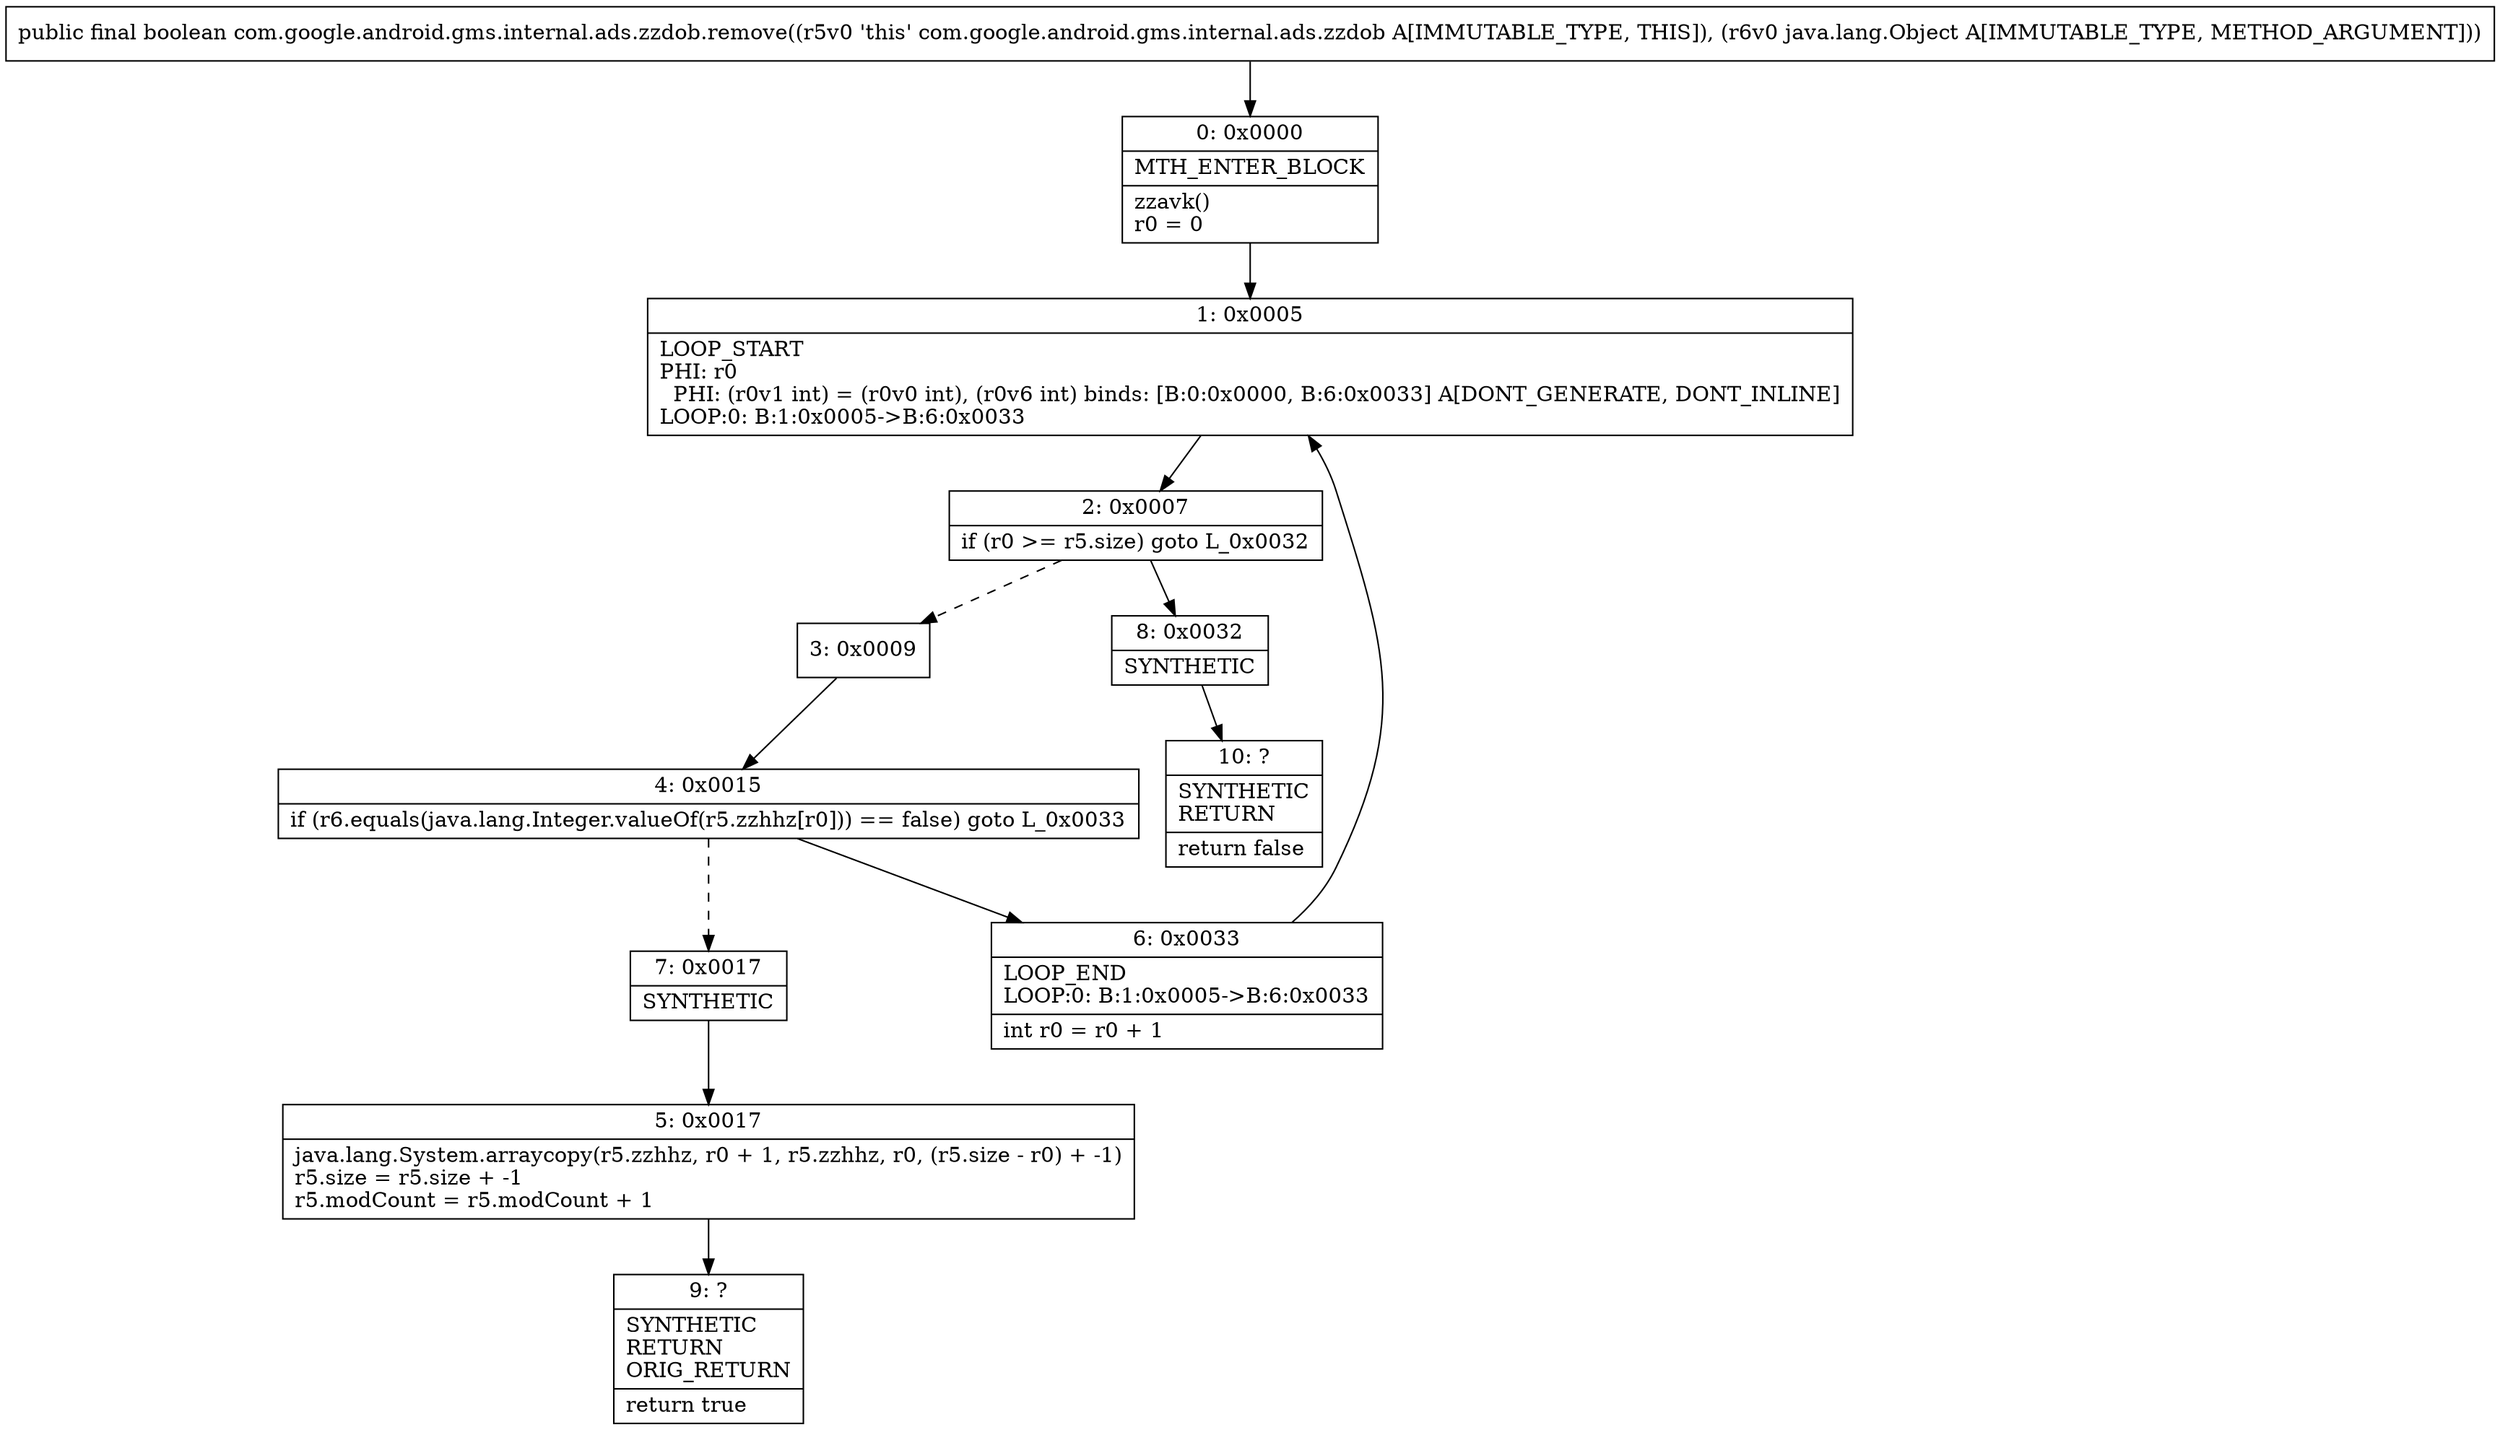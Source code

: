 digraph "CFG forcom.google.android.gms.internal.ads.zzdob.remove(Ljava\/lang\/Object;)Z" {
Node_0 [shape=record,label="{0\:\ 0x0000|MTH_ENTER_BLOCK\l|zzavk()\lr0 = 0\l}"];
Node_1 [shape=record,label="{1\:\ 0x0005|LOOP_START\lPHI: r0 \l  PHI: (r0v1 int) = (r0v0 int), (r0v6 int) binds: [B:0:0x0000, B:6:0x0033] A[DONT_GENERATE, DONT_INLINE]\lLOOP:0: B:1:0x0005\-\>B:6:0x0033\l}"];
Node_2 [shape=record,label="{2\:\ 0x0007|if (r0 \>= r5.size) goto L_0x0032\l}"];
Node_3 [shape=record,label="{3\:\ 0x0009}"];
Node_4 [shape=record,label="{4\:\ 0x0015|if (r6.equals(java.lang.Integer.valueOf(r5.zzhhz[r0])) == false) goto L_0x0033\l}"];
Node_5 [shape=record,label="{5\:\ 0x0017|java.lang.System.arraycopy(r5.zzhhz, r0 + 1, r5.zzhhz, r0, (r5.size \- r0) + \-1)\lr5.size = r5.size + \-1\lr5.modCount = r5.modCount + 1\l}"];
Node_6 [shape=record,label="{6\:\ 0x0033|LOOP_END\lLOOP:0: B:1:0x0005\-\>B:6:0x0033\l|int r0 = r0 + 1\l}"];
Node_7 [shape=record,label="{7\:\ 0x0017|SYNTHETIC\l}"];
Node_8 [shape=record,label="{8\:\ 0x0032|SYNTHETIC\l}"];
Node_9 [shape=record,label="{9\:\ ?|SYNTHETIC\lRETURN\lORIG_RETURN\l|return true\l}"];
Node_10 [shape=record,label="{10\:\ ?|SYNTHETIC\lRETURN\l|return false\l}"];
MethodNode[shape=record,label="{public final boolean com.google.android.gms.internal.ads.zzdob.remove((r5v0 'this' com.google.android.gms.internal.ads.zzdob A[IMMUTABLE_TYPE, THIS]), (r6v0 java.lang.Object A[IMMUTABLE_TYPE, METHOD_ARGUMENT])) }"];
MethodNode -> Node_0;
Node_0 -> Node_1;
Node_1 -> Node_2;
Node_2 -> Node_3[style=dashed];
Node_2 -> Node_8;
Node_3 -> Node_4;
Node_4 -> Node_6;
Node_4 -> Node_7[style=dashed];
Node_5 -> Node_9;
Node_6 -> Node_1;
Node_7 -> Node_5;
Node_8 -> Node_10;
}

